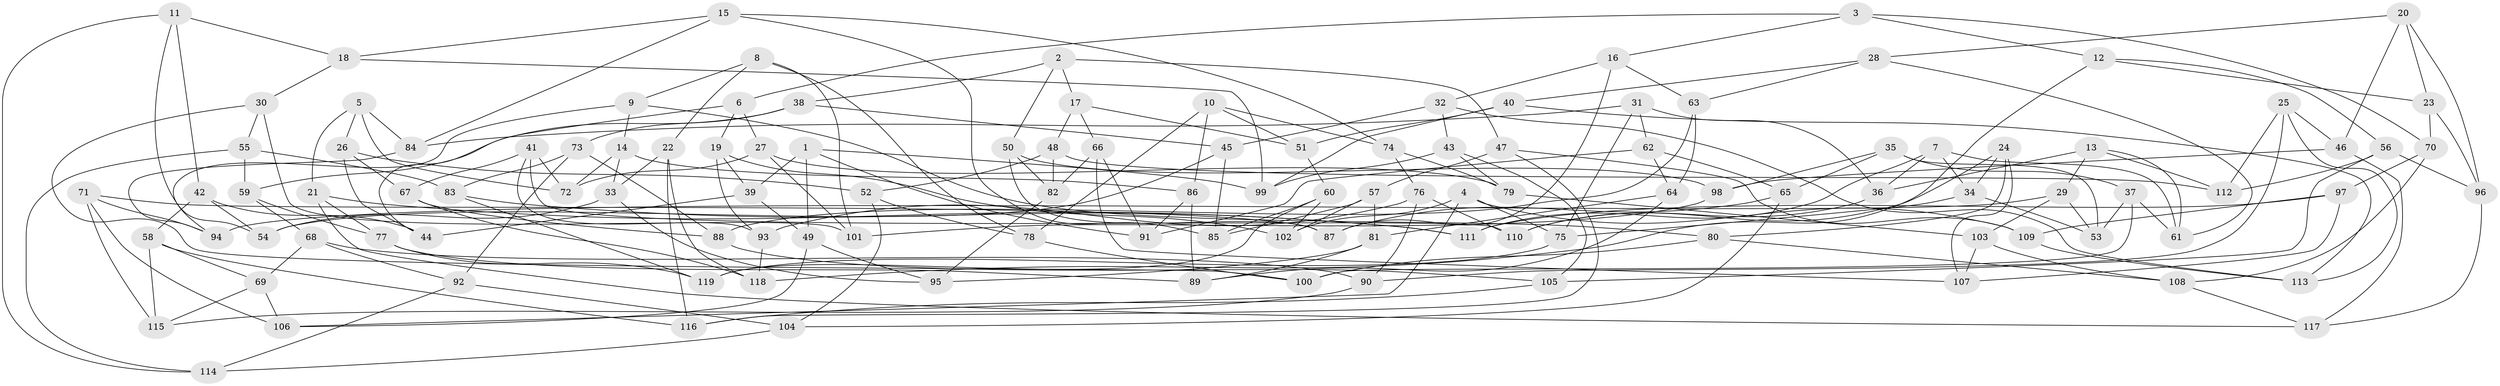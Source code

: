 // Generated by graph-tools (version 1.1) at 2025/26/03/09/25 03:26:54]
// undirected, 119 vertices, 238 edges
graph export_dot {
graph [start="1"]
  node [color=gray90,style=filled];
  1;
  2;
  3;
  4;
  5;
  6;
  7;
  8;
  9;
  10;
  11;
  12;
  13;
  14;
  15;
  16;
  17;
  18;
  19;
  20;
  21;
  22;
  23;
  24;
  25;
  26;
  27;
  28;
  29;
  30;
  31;
  32;
  33;
  34;
  35;
  36;
  37;
  38;
  39;
  40;
  41;
  42;
  43;
  44;
  45;
  46;
  47;
  48;
  49;
  50;
  51;
  52;
  53;
  54;
  55;
  56;
  57;
  58;
  59;
  60;
  61;
  62;
  63;
  64;
  65;
  66;
  67;
  68;
  69;
  70;
  71;
  72;
  73;
  74;
  75;
  76;
  77;
  78;
  79;
  80;
  81;
  82;
  83;
  84;
  85;
  86;
  87;
  88;
  89;
  90;
  91;
  92;
  93;
  94;
  95;
  96;
  97;
  98;
  99;
  100;
  101;
  102;
  103;
  104;
  105;
  106;
  107;
  108;
  109;
  110;
  111;
  112;
  113;
  114;
  115;
  116;
  117;
  118;
  119;
  1 -- 99;
  1 -- 39;
  1 -- 49;
  1 -- 91;
  2 -- 47;
  2 -- 50;
  2 -- 17;
  2 -- 38;
  3 -- 70;
  3 -- 6;
  3 -- 16;
  3 -- 12;
  4 -- 106;
  4 -- 102;
  4 -- 109;
  4 -- 75;
  5 -- 26;
  5 -- 21;
  5 -- 84;
  5 -- 72;
  6 -- 19;
  6 -- 44;
  6 -- 27;
  7 -- 111;
  7 -- 36;
  7 -- 61;
  7 -- 34;
  8 -- 101;
  8 -- 22;
  8 -- 9;
  8 -- 78;
  9 -- 94;
  9 -- 14;
  9 -- 80;
  10 -- 78;
  10 -- 86;
  10 -- 74;
  10 -- 51;
  11 -- 42;
  11 -- 54;
  11 -- 114;
  11 -- 18;
  12 -- 56;
  12 -- 23;
  12 -- 118;
  13 -- 36;
  13 -- 61;
  13 -- 29;
  13 -- 112;
  14 -- 86;
  14 -- 72;
  14 -- 33;
  15 -- 85;
  15 -- 74;
  15 -- 18;
  15 -- 84;
  16 -- 63;
  16 -- 32;
  16 -- 87;
  17 -- 51;
  17 -- 48;
  17 -- 66;
  18 -- 99;
  18 -- 30;
  19 -- 39;
  19 -- 93;
  19 -- 102;
  20 -- 23;
  20 -- 28;
  20 -- 96;
  20 -- 46;
  21 -- 77;
  21 -- 117;
  21 -- 111;
  22 -- 118;
  22 -- 116;
  22 -- 33;
  23 -- 96;
  23 -- 70;
  24 -- 110;
  24 -- 107;
  24 -- 80;
  24 -- 34;
  25 -- 46;
  25 -- 113;
  25 -- 112;
  25 -- 90;
  26 -- 52;
  26 -- 44;
  26 -- 67;
  27 -- 72;
  27 -- 79;
  27 -- 101;
  28 -- 40;
  28 -- 61;
  28 -- 63;
  29 -- 53;
  29 -- 94;
  29 -- 103;
  30 -- 100;
  30 -- 55;
  30 -- 101;
  31 -- 75;
  31 -- 84;
  31 -- 36;
  31 -- 62;
  32 -- 113;
  32 -- 45;
  32 -- 43;
  33 -- 95;
  33 -- 54;
  34 -- 53;
  34 -- 75;
  35 -- 37;
  35 -- 53;
  35 -- 98;
  35 -- 65;
  36 -- 110;
  37 -- 100;
  37 -- 61;
  37 -- 53;
  38 -- 45;
  38 -- 59;
  38 -- 73;
  39 -- 49;
  39 -- 44;
  40 -- 113;
  40 -- 51;
  40 -- 99;
  41 -- 72;
  41 -- 110;
  41 -- 93;
  41 -- 67;
  42 -- 58;
  42 -- 44;
  42 -- 54;
  43 -- 79;
  43 -- 99;
  43 -- 105;
  45 -- 54;
  45 -- 85;
  46 -- 117;
  46 -- 98;
  47 -- 116;
  47 -- 57;
  47 -- 109;
  48 -- 52;
  48 -- 112;
  48 -- 82;
  49 -- 106;
  49 -- 95;
  50 -- 82;
  50 -- 87;
  50 -- 98;
  51 -- 60;
  52 -- 78;
  52 -- 104;
  55 -- 114;
  55 -- 59;
  55 -- 83;
  56 -- 105;
  56 -- 112;
  56 -- 96;
  57 -- 102;
  57 -- 81;
  57 -- 85;
  58 -- 116;
  58 -- 115;
  58 -- 69;
  59 -- 68;
  59 -- 77;
  60 -- 85;
  60 -- 102;
  60 -- 119;
  62 -- 65;
  62 -- 64;
  62 -- 91;
  63 -- 88;
  63 -- 64;
  64 -- 81;
  64 -- 89;
  65 -- 104;
  65 -- 87;
  66 -- 82;
  66 -- 107;
  66 -- 91;
  67 -- 118;
  67 -- 88;
  68 -- 92;
  68 -- 90;
  68 -- 69;
  69 -- 106;
  69 -- 115;
  70 -- 97;
  70 -- 108;
  71 -- 87;
  71 -- 106;
  71 -- 115;
  71 -- 94;
  73 -- 88;
  73 -- 83;
  73 -- 92;
  74 -- 79;
  74 -- 76;
  75 -- 119;
  76 -- 110;
  76 -- 93;
  76 -- 90;
  77 -- 119;
  77 -- 89;
  78 -- 100;
  79 -- 103;
  80 -- 108;
  80 -- 100;
  81 -- 89;
  81 -- 95;
  82 -- 95;
  83 -- 119;
  83 -- 111;
  84 -- 94;
  86 -- 89;
  86 -- 91;
  88 -- 105;
  90 -- 115;
  92 -- 114;
  92 -- 104;
  93 -- 118;
  96 -- 117;
  97 -- 107;
  97 -- 109;
  97 -- 111;
  98 -- 101;
  103 -- 108;
  103 -- 107;
  104 -- 114;
  105 -- 116;
  108 -- 117;
  109 -- 113;
}
